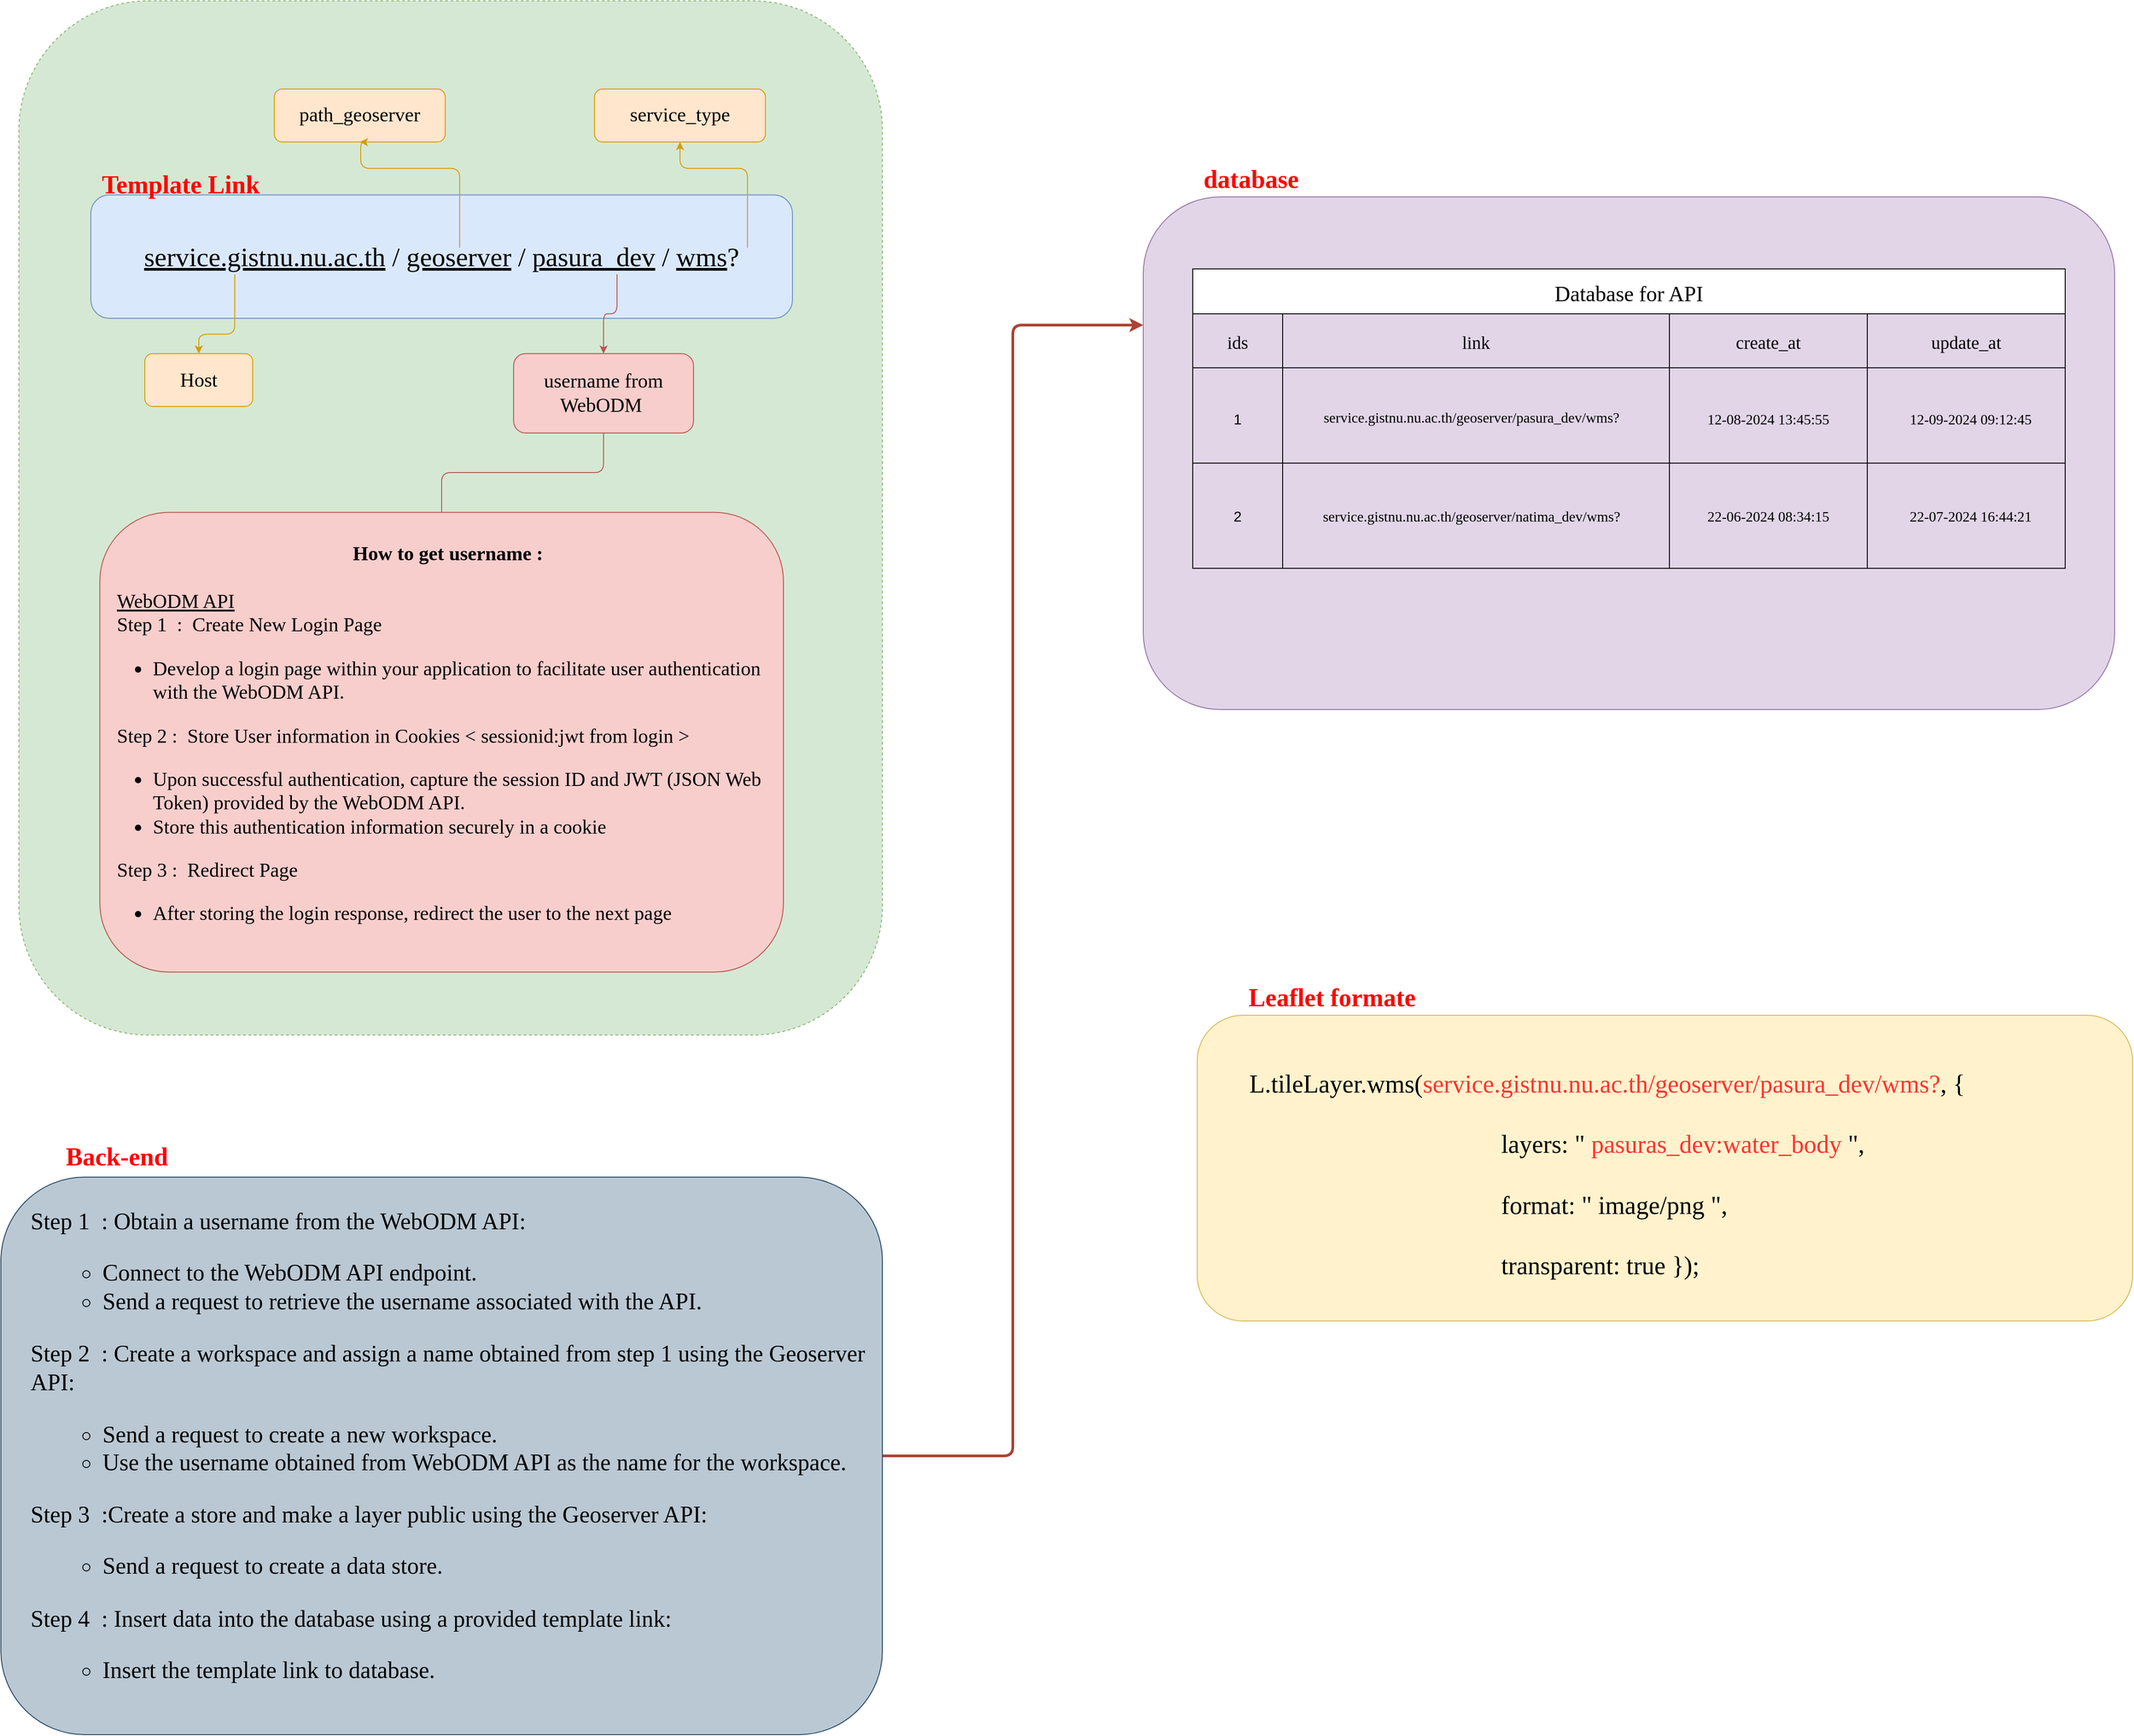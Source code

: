 <mxfile version="24.2.8" type="github">
  <diagram name="Page-1" id="D-a-eieVtsCvVFc8nxiY">
    <mxGraphModel dx="4092" dy="1975" grid="1" gridSize="10" guides="1" tooltips="1" connect="1" arrows="1" fold="1" page="1" pageScale="1" pageWidth="827" pageHeight="1169" math="0" shadow="0">
      <root>
        <mxCell id="0" />
        <mxCell id="1" parent="0" />
        <mxCell id="LGXkmmJbCQYHeZerWq-j-21" value="" style="group;fontFamily=K2D;fontSource=https%3A%2F%2Ffonts.googleapis.com%2Fcss%3Ffamily%3DK2D;" vertex="1" connectable="0" parent="1">
          <mxGeometry x="-50" y="32" width="960" height="1150" as="geometry" />
        </mxCell>
        <mxCell id="LGXkmmJbCQYHeZerWq-j-20" value="" style="rounded=1;whiteSpace=wrap;html=1;dashed=1;fillColor=#d5e8d4;strokeColor=#82b366;fontFamily=K2D;fontSource=https%3A%2F%2Ffonts.googleapis.com%2Fcss%3Ffamily%3DK2D;" vertex="1" parent="LGXkmmJbCQYHeZerWq-j-21">
          <mxGeometry width="960" height="1150" as="geometry" />
        </mxCell>
        <mxCell id="LGXkmmJbCQYHeZerWq-j-2" value="Host" style="rounded=1;whiteSpace=wrap;html=1;fillColor=#ffe6cc;strokeColor=#d79b00;fontFamily=K2D;fontSource=https%3A%2F%2Ffonts.googleapis.com%2Fcss%3Ffamily%3DK2D;fontSize=22;" vertex="1" parent="LGXkmmJbCQYHeZerWq-j-21">
          <mxGeometry x="140" y="392.212" width="120" height="58.832" as="geometry" />
        </mxCell>
        <mxCell id="LGXkmmJbCQYHeZerWq-j-3" value="path_geoserver" style="rounded=1;whiteSpace=wrap;html=1;fillColor=#ffe6cc;strokeColor=#d79b00;fontFamily=K2D;fontSource=https%3A%2F%2Ffonts.googleapis.com%2Fcss%3Ffamily%3DK2D;fontSize=22;" vertex="1" parent="LGXkmmJbCQYHeZerWq-j-21">
          <mxGeometry x="284" y="98.053" width="190" height="58.832" as="geometry" />
        </mxCell>
        <mxCell id="LGXkmmJbCQYHeZerWq-j-19" style="edgeStyle=orthogonalEdgeStyle;rounded=1;orthogonalLoop=1;jettySize=auto;html=1;fillColor=#f8cecc;strokeColor=#b85450;curved=0;endArrow=none;endFill=0;fontFamily=K2D;fontSource=https%3A%2F%2Ffonts.googleapis.com%2Fcss%3Ffamily%3DK2D;" edge="1" parent="LGXkmmJbCQYHeZerWq-j-21" source="LGXkmmJbCQYHeZerWq-j-4" target="LGXkmmJbCQYHeZerWq-j-18">
          <mxGeometry relative="1" as="geometry" />
        </mxCell>
        <mxCell id="LGXkmmJbCQYHeZerWq-j-4" value="username from WebODM&amp;nbsp;" style="rounded=1;whiteSpace=wrap;html=1;fillColor=#f8cecc;strokeColor=#b85450;fontFamily=K2D;fontSource=https%3A%2F%2Ffonts.googleapis.com%2Fcss%3Ffamily%3DK2D;fontSize=22;" vertex="1" parent="LGXkmmJbCQYHeZerWq-j-21">
          <mxGeometry x="550" y="392.212" width="200" height="88.248" as="geometry" />
        </mxCell>
        <mxCell id="LGXkmmJbCQYHeZerWq-j-5" value="service_type" style="rounded=1;whiteSpace=wrap;html=1;fillColor=#ffe6cc;strokeColor=#d79b00;fontFamily=K2D;fontSource=https%3A%2F%2Ffonts.googleapis.com%2Fcss%3Ffamily%3DK2D;fontSize=22;" vertex="1" parent="LGXkmmJbCQYHeZerWq-j-21">
          <mxGeometry x="640" y="98.053" width="190" height="58.832" as="geometry" />
        </mxCell>
        <mxCell id="LGXkmmJbCQYHeZerWq-j-12" value="" style="group;fontFamily=K2D;fontSource=https%3A%2F%2Ffonts.googleapis.com%2Fcss%3Ffamily%3DK2D;" vertex="1" connectable="0" parent="LGXkmmJbCQYHeZerWq-j-21">
          <mxGeometry x="80" y="215.717" width="780" height="137.274" as="geometry" />
        </mxCell>
        <mxCell id="LGXkmmJbCQYHeZerWq-j-1" value="&lt;font data-font-src=&quot;https://fonts.googleapis.com/css?family=K2D&quot; style=&quot;font-size: 30px;&quot;&gt;&lt;u&gt;service.gistnu.nu.ac.th&lt;/u&gt; / &lt;u&gt;geoserver&lt;/u&gt; / &lt;u&gt;pasura_dev&lt;/u&gt; / &lt;u&gt;wms&lt;/u&gt;?&lt;/font&gt;" style="rounded=1;whiteSpace=wrap;html=1;fillColor=#dae8fc;strokeColor=#6c8ebf;fontSize=30;fontFamily=K2D;fontSource=https%3A%2F%2Ffonts.googleapis.com%2Fcss%3Ffamily%3DK2D;" vertex="1" parent="LGXkmmJbCQYHeZerWq-j-12">
          <mxGeometry width="780" height="137.274" as="geometry" />
        </mxCell>
        <mxCell id="LGXkmmJbCQYHeZerWq-j-7" value="" style="rounded=1;whiteSpace=wrap;html=1;fillColor=none;dashed=1;strokeColor=none;fontFamily=K2D;fontSource=https%3A%2F%2Ffonts.googleapis.com%2Fcss%3Ffamily%3DK2D;" vertex="1" parent="LGXkmmJbCQYHeZerWq-j-12">
          <mxGeometry y="39.221" width="320" height="49.027" as="geometry" />
        </mxCell>
        <mxCell id="LGXkmmJbCQYHeZerWq-j-8" value="" style="rounded=1;whiteSpace=wrap;html=1;fillColor=none;dashed=1;strokeColor=none;fontFamily=K2D;fontSource=https%3A%2F%2Ffonts.googleapis.com%2Fcss%3Ffamily%3DK2D;" vertex="1" parent="LGXkmmJbCQYHeZerWq-j-12">
          <mxGeometry x="340" y="58.832" width="140" height="49.027" as="geometry" />
        </mxCell>
        <mxCell id="LGXkmmJbCQYHeZerWq-j-9" value="" style="rounded=1;whiteSpace=wrap;html=1;fillColor=none;dashed=1;strokeColor=none;fontFamily=K2D;fontSource=https%3A%2F%2Ffonts.googleapis.com%2Fcss%3Ffamily%3DK2D;" vertex="1" parent="LGXkmmJbCQYHeZerWq-j-12">
          <mxGeometry x="500" y="39.221" width="170" height="49.027" as="geometry" />
        </mxCell>
        <mxCell id="LGXkmmJbCQYHeZerWq-j-11" value="" style="rounded=1;whiteSpace=wrap;html=1;fillColor=none;dashed=1;strokeColor=none;fontFamily=K2D;fontSource=https%3A%2F%2Ffonts.googleapis.com%2Fcss%3Ffamily%3DK2D;" vertex="1" parent="LGXkmmJbCQYHeZerWq-j-12">
          <mxGeometry x="690" y="58.832" width="80" height="44.124" as="geometry" />
        </mxCell>
        <mxCell id="LGXkmmJbCQYHeZerWq-j-13" style="edgeStyle=orthogonalEdgeStyle;rounded=1;orthogonalLoop=1;jettySize=auto;html=1;exitX=0.5;exitY=1;exitDx=0;exitDy=0;curved=0;fillColor=#ffe6cc;strokeColor=#d79b00;fontFamily=K2D;fontSource=https%3A%2F%2Ffonts.googleapis.com%2Fcss%3Ffamily%3DK2D;" edge="1" parent="LGXkmmJbCQYHeZerWq-j-21" source="LGXkmmJbCQYHeZerWq-j-7" target="LGXkmmJbCQYHeZerWq-j-2">
          <mxGeometry relative="1" as="geometry">
            <Array as="points">
              <mxPoint x="240" y="370.641" />
              <mxPoint x="200" y="370.641" />
            </Array>
          </mxGeometry>
        </mxCell>
        <mxCell id="LGXkmmJbCQYHeZerWq-j-14" style="edgeStyle=orthogonalEdgeStyle;rounded=1;orthogonalLoop=1;jettySize=auto;html=1;exitX=0.5;exitY=0;exitDx=0;exitDy=0;fillColor=#ffe6cc;strokeColor=#d79b00;curved=0;entryX=0.5;entryY=1;entryDx=0;entryDy=0;fontFamily=K2D;fontSource=https%3A%2F%2Ffonts.googleapis.com%2Fcss%3Ffamily%3DK2D;" edge="1" parent="LGXkmmJbCQYHeZerWq-j-21" source="LGXkmmJbCQYHeZerWq-j-8" target="LGXkmmJbCQYHeZerWq-j-3">
          <mxGeometry relative="1" as="geometry">
            <Array as="points">
              <mxPoint x="490" y="186.301" />
              <mxPoint x="380" y="186.301" />
            </Array>
          </mxGeometry>
        </mxCell>
        <mxCell id="LGXkmmJbCQYHeZerWq-j-15" style="edgeStyle=orthogonalEdgeStyle;rounded=1;orthogonalLoop=1;jettySize=auto;html=1;exitX=0.5;exitY=1;exitDx=0;exitDy=0;curved=0;fillColor=#f8cecc;strokeColor=#b85450;fontFamily=K2D;fontSource=https%3A%2F%2Ffonts.googleapis.com%2Fcss%3Ffamily%3DK2D;" edge="1" parent="LGXkmmJbCQYHeZerWq-j-21" source="LGXkmmJbCQYHeZerWq-j-9" target="LGXkmmJbCQYHeZerWq-j-4">
          <mxGeometry relative="1" as="geometry" />
        </mxCell>
        <mxCell id="LGXkmmJbCQYHeZerWq-j-17" style="edgeStyle=orthogonalEdgeStyle;rounded=1;orthogonalLoop=1;jettySize=auto;html=1;exitX=0.5;exitY=0;exitDx=0;exitDy=0;entryX=0.5;entryY=1;entryDx=0;entryDy=0;curved=0;fillColor=#ffe6cc;strokeColor=#d79b00;fontFamily=K2D;fontSource=https%3A%2F%2Ffonts.googleapis.com%2Fcss%3Ffamily%3DK2D;" edge="1" parent="LGXkmmJbCQYHeZerWq-j-21" source="LGXkmmJbCQYHeZerWq-j-11" target="LGXkmmJbCQYHeZerWq-j-5">
          <mxGeometry relative="1" as="geometry">
            <Array as="points">
              <mxPoint x="810" y="186.301" />
              <mxPoint x="735" y="186.301" />
            </Array>
          </mxGeometry>
        </mxCell>
        <mxCell id="LGXkmmJbCQYHeZerWq-j-18" value="&lt;div style=&quot;&quot;&gt;&lt;b&gt;How to get username :&lt;/b&gt;&lt;/div&gt;&lt;div style=&quot;&quot;&gt;&lt;br&gt;&lt;/div&gt;&lt;div style=&quot;text-align: left;&quot;&gt;&lt;u&gt;WebODM API&lt;/u&gt;&lt;/div&gt;&lt;div style=&quot;text-align: left;&quot;&gt;Step 1 &amp;nbsp;: &amp;nbsp;Create New Login Page&lt;/div&gt;&lt;div style=&quot;text-align: left;&quot;&gt;&lt;ul&gt;&lt;li style=&quot;border: 0px solid rgb(227, 227, 227); box-sizing: border-box; --tw-border-spacing-x: 0; --tw-border-spacing-y: 0; --tw-translate-x: 0; --tw-translate-y: 0; --tw-rotate: 0; --tw-skew-x: 0; --tw-skew-y: 0; --tw-scale-x: 1; --tw-scale-y: 1; --tw-pan-x: ; --tw-pan-y: ; --tw-pinch-zoom: ; --tw-scroll-snap-strictness: proximity; --tw-gradient-from-position: ; --tw-gradient-via-position: ; --tw-gradient-to-position: ; --tw-ordinal: ; --tw-slashed-zero: ; --tw-numeric-figure: ; --tw-numeric-spacing: ; --tw-numeric-fraction: ; --tw-ring-inset: ; --tw-ring-offset-width: 0px; --tw-ring-offset-color: #fff; --tw-ring-color: rgba(69,89,164,0.5); --tw-ring-offset-shadow: 0 0 transparent; --tw-ring-shadow: 0 0 transparent; --tw-shadow: 0 0 transparent; --tw-shadow-colored: 0 0 transparent; --tw-blur: ; --tw-brightness: ; --tw-contrast: ; --tw-grayscale: ; --tw-hue-rotate: ; --tw-invert: ; --tw-saturate: ; --tw-sepia: ; --tw-drop-shadow: ; --tw-backdrop-blur: ; --tw-backdrop-brightness: ; --tw-backdrop-contrast: ; --tw-backdrop-grayscale: ; --tw-backdrop-hue-rotate: ; --tw-backdrop-invert: ; --tw-backdrop-opacity: ; --tw-backdrop-saturate: ; --tw-backdrop-sepia: ; --tw-contain-size: ; --tw-contain-layout: ; --tw-contain-paint: ; --tw-contain-style: ; margin-bottom: 0px; margin-top: 0px; padding-left: 0px;&quot;&gt;Develop a login page within your application to facilitate user authentication with the WebODM API.&lt;/li&gt;&lt;/ul&gt;&lt;/div&gt;&lt;div style=&quot;text-align: left;&quot;&gt;Step 2 : &amp;nbsp;Store User information in Cookies &amp;lt; sessionid:jwt from login &amp;gt;&lt;/div&gt;&lt;div style=&quot;text-align: left;&quot;&gt;&lt;ul&gt;&lt;li style=&quot;border: 0px solid rgb(227, 227, 227); box-sizing: border-box; --tw-border-spacing-x: 0; --tw-border-spacing-y: 0; --tw-translate-x: 0; --tw-translate-y: 0; --tw-rotate: 0; --tw-skew-x: 0; --tw-skew-y: 0; --tw-scale-x: 1; --tw-scale-y: 1; --tw-pan-x: ; --tw-pan-y: ; --tw-pinch-zoom: ; --tw-scroll-snap-strictness: proximity; --tw-gradient-from-position: ; --tw-gradient-via-position: ; --tw-gradient-to-position: ; --tw-ordinal: ; --tw-slashed-zero: ; --tw-numeric-figure: ; --tw-numeric-spacing: ; --tw-numeric-fraction: ; --tw-ring-inset: ; --tw-ring-offset-width: 0px; --tw-ring-offset-color: #fff; --tw-ring-color: rgba(69,89,164,0.5); --tw-ring-offset-shadow: 0 0 transparent; --tw-ring-shadow: 0 0 transparent; --tw-shadow: 0 0 transparent; --tw-shadow-colored: 0 0 transparent; --tw-blur: ; --tw-brightness: ; --tw-contrast: ; --tw-grayscale: ; --tw-hue-rotate: ; --tw-invert: ; --tw-saturate: ; --tw-sepia: ; --tw-drop-shadow: ; --tw-backdrop-blur: ; --tw-backdrop-brightness: ; --tw-backdrop-contrast: ; --tw-backdrop-grayscale: ; --tw-backdrop-hue-rotate: ; --tw-backdrop-invert: ; --tw-backdrop-opacity: ; --tw-backdrop-saturate: ; --tw-backdrop-sepia: ; --tw-contain-size: ; --tw-contain-layout: ; --tw-contain-paint: ; --tw-contain-style: ; margin-bottom: 0px; margin-top: 0px; padding-left: 0px;&quot;&gt;Upon successful authentication, capture the session ID and JWT (JSON Web Token) provided by the WebODM API.&lt;/li&gt;&lt;li style=&quot;border: 0px solid rgb(227, 227, 227); box-sizing: border-box; --tw-border-spacing-x: 0; --tw-border-spacing-y: 0; --tw-translate-x: 0; --tw-translate-y: 0; --tw-rotate: 0; --tw-skew-x: 0; --tw-skew-y: 0; --tw-scale-x: 1; --tw-scale-y: 1; --tw-pan-x: ; --tw-pan-y: ; --tw-pinch-zoom: ; --tw-scroll-snap-strictness: proximity; --tw-gradient-from-position: ; --tw-gradient-via-position: ; --tw-gradient-to-position: ; --tw-ordinal: ; --tw-slashed-zero: ; --tw-numeric-figure: ; --tw-numeric-spacing: ; --tw-numeric-fraction: ; --tw-ring-inset: ; --tw-ring-offset-width: 0px; --tw-ring-offset-color: #fff; --tw-ring-color: rgba(69,89,164,0.5); --tw-ring-offset-shadow: 0 0 transparent; --tw-ring-shadow: 0 0 transparent; --tw-shadow: 0 0 transparent; --tw-shadow-colored: 0 0 transparent; --tw-blur: ; --tw-brightness: ; --tw-contrast: ; --tw-grayscale: ; --tw-hue-rotate: ; --tw-invert: ; --tw-saturate: ; --tw-sepia: ; --tw-drop-shadow: ; --tw-backdrop-blur: ; --tw-backdrop-brightness: ; --tw-backdrop-contrast: ; --tw-backdrop-grayscale: ; --tw-backdrop-hue-rotate: ; --tw-backdrop-invert: ; --tw-backdrop-opacity: ; --tw-backdrop-saturate: ; --tw-backdrop-sepia: ; --tw-contain-size: ; --tw-contain-layout: ; --tw-contain-paint: ; --tw-contain-style: ; margin-bottom: 0px; margin-top: 0px; padding-left: 0px;&quot;&gt;Store this authentication information securely in a cookie&lt;/li&gt;&lt;/ul&gt;&lt;/div&gt;&lt;div style=&quot;text-align: left;&quot;&gt;Step 3 : &amp;nbsp;Redirect Page&lt;/div&gt;&lt;div style=&quot;text-align: left;&quot;&gt;&lt;ul&gt;&lt;li&gt;After storing the login response, redirect the user to the next page&lt;br&gt;&lt;/li&gt;&lt;/ul&gt;&lt;/div&gt;" style="rounded=1;whiteSpace=wrap;html=1;fillColor=#f8cecc;strokeColor=#b85450;fontFamily=K2D;fontSource=https%3A%2F%2Ffonts.googleapis.com%2Fcss%3Ffamily%3DK2D;fontSize=22;spacingLeft=18;spacingTop=4;spacingRight=4;" vertex="1" parent="LGXkmmJbCQYHeZerWq-j-21">
          <mxGeometry x="90" y="568.71" width="760" height="511.29" as="geometry" />
        </mxCell>
        <mxCell id="LGXkmmJbCQYHeZerWq-j-24" value="&lt;font data-font-src=&quot;https://fonts.googleapis.com/css?family=K2D&quot;&gt;&lt;font data-font-src=&quot;https://fonts.googleapis.com/css?family=K2D&quot; style=&quot;font-size: 28px;&quot;&gt;Template&amp;nbsp;&lt;/font&gt;&lt;span style=&quot;font-size: 28px;&quot;&gt;Link&lt;/span&gt;&lt;/font&gt;" style="text;html=1;align=center;verticalAlign=middle;whiteSpace=wrap;rounded=1;fillColor=none;strokeColor=none;fontColor=#FF0000;fontStyle=1;fontFamily=K2D;fontSource=https%3A%2F%2Ffonts.googleapis.com%2Fcss%3Ffamily%3DK2D;" vertex="1" parent="LGXkmmJbCQYHeZerWq-j-21">
          <mxGeometry x="80" y="184.34" width="200" height="39.221" as="geometry" />
        </mxCell>
        <mxCell id="LGXkmmJbCQYHeZerWq-j-107" value="" style="group" vertex="1" connectable="0" parent="1">
          <mxGeometry x="1260" y="1120" width="1040" height="380" as="geometry" />
        </mxCell>
        <mxCell id="LGXkmmJbCQYHeZerWq-j-23" value="&lt;br&gt;&lt;div&gt;&lt;font&gt;&lt;span style=&quot;font-size: 28px;&quot;&gt;&lt;div&gt;&amp;nbsp; &amp;nbsp; &amp;nbsp; &amp;nbsp; L.tileLayer.wms(&lt;font color=&quot;#ff3333&quot;&gt;service.gistnu.nu.ac.th/geoserver/pasura_dev/wms?&lt;/font&gt;, {&lt;/div&gt;&lt;div&gt;&lt;br&gt;&lt;/div&gt;&lt;div&gt;&amp;nbsp; &amp;nbsp; &amp;nbsp;&lt;span style=&quot;white-space: pre;&quot;&gt;&#x9;&lt;span style=&quot;white-space: pre;&quot;&gt;&#x9;&lt;span style=&quot;white-space: pre;&quot;&gt;&#x9;&lt;span style=&quot;white-space: pre;&quot;&gt;&#x9;&lt;span style=&quot;white-space: pre;&quot;&gt;&#x9;&lt;span style=&quot;white-space: pre;&quot;&gt;&#x9;&lt;/span&gt;&lt;/span&gt;&lt;/span&gt;&lt;/span&gt;&lt;/span&gt;&lt;/span&gt;layers: &quot; &lt;font color=&quot;#ff3333&quot;&gt;pasuras_dev:water_body&lt;/font&gt; &quot;,&lt;/div&gt;&lt;div&gt;&lt;br&gt;&lt;/div&gt;&lt;/span&gt;&lt;span style=&quot;font-size: 28px;&quot;&gt;&lt;div&gt;&lt;span style=&quot;white-space: pre;&quot;&gt;&lt;span style=&quot;white-space: pre;&quot;&gt;&lt;span style=&quot;white-space: pre;&quot;&gt;&lt;span style=&quot;white-space: pre;&quot;&gt;&#x9;&lt;span style=&quot;white-space: pre;&quot;&gt;&#x9;&lt;span style=&quot;white-space: pre;&quot;&gt;&#x9;&lt;span style=&quot;white-space: pre;&quot;&gt;&#x9;&lt;span style=&quot;white-space: pre;&quot;&gt;&#x9;&lt;span style=&quot;white-space: pre;&quot;&gt;&#x9;&lt;/span&gt;&lt;/span&gt;&lt;/span&gt;&lt;/span&gt;&lt;/span&gt;&lt;/span&gt;&lt;/span&gt;&lt;/span&gt;&lt;/span&gt;format: &quot; image/png &quot;,&lt;/div&gt;&lt;div&gt;&amp;nbsp;&amp;nbsp;&lt;/div&gt;&lt;div&gt;&amp;nbsp; &lt;span style=&quot;white-space: pre;&quot;&gt;&#x9;&lt;span style=&quot;white-space: pre;&quot;&gt;&#x9;&lt;span style=&quot;white-space: pre;&quot;&gt;&#x9;&lt;span style=&quot;white-space: pre;&quot;&gt;&#x9;&lt;span style=&quot;white-space: pre;&quot;&gt;&#x9;&lt;span style=&quot;white-space: pre;&quot;&gt;&#x9;&lt;/span&gt;&lt;/span&gt;&lt;/span&gt;&lt;/span&gt;&lt;/span&gt;&lt;/span&gt;transparent: true });&lt;/div&gt;&lt;/span&gt;&lt;/font&gt;&lt;/div&gt;" style="rounded=1;whiteSpace=wrap;html=1;fillColor=#fff2cc;strokeColor=#d6b656;fontFamily=K2D;fontSource=https%3A%2F%2Ffonts.googleapis.com%2Fcss%3Ffamily%3DK2D;align=left;" vertex="1" parent="LGXkmmJbCQYHeZerWq-j-107">
          <mxGeometry y="40" width="1040" height="340" as="geometry" />
        </mxCell>
        <mxCell id="LGXkmmJbCQYHeZerWq-j-106" value="&lt;span style=&quot;font-size: 28px;&quot;&gt;Leaflet formate&lt;/span&gt;" style="text;html=1;align=center;verticalAlign=middle;whiteSpace=wrap;rounded=1;fillColor=none;strokeColor=none;fontColor=#FF0000;fontStyle=1;fontFamily=K2D;fontSource=https%3A%2F%2Ffonts.googleapis.com%2Fcss%3Ffamily%3DK2D;" vertex="1" parent="LGXkmmJbCQYHeZerWq-j-107">
          <mxGeometry x="30" width="240" height="40" as="geometry" />
        </mxCell>
        <mxCell id="LGXkmmJbCQYHeZerWq-j-109" value="" style="group" vertex="1" connectable="0" parent="1">
          <mxGeometry x="1200" y="210" width="1080" height="610" as="geometry" />
        </mxCell>
        <mxCell id="LGXkmmJbCQYHeZerWq-j-105" value="" style="group" vertex="1" connectable="0" parent="LGXkmmJbCQYHeZerWq-j-109">
          <mxGeometry y="40" width="1080" height="570" as="geometry" />
        </mxCell>
        <mxCell id="LGXkmmJbCQYHeZerWq-j-22" value="&lt;div&gt;&lt;font&gt;&lt;span style=&quot;font-size: 11px;&quot;&gt;&lt;br&gt;&lt;/span&gt;&lt;/font&gt;&lt;/div&gt;&lt;div&gt;&lt;font style=&quot;font-size: 28px;&quot;&gt;&lt;span style=&quot;&quot;&gt;&lt;br&gt;&lt;/span&gt;&lt;/font&gt;&lt;/div&gt;" style="rounded=1;whiteSpace=wrap;html=1;verticalAlign=top;fontFamily=K2D;fontSource=https%3A%2F%2Ffonts.googleapis.com%2Fcss%3Ffamily%3DK2D;fillColor=#e1d5e7;strokeColor=#9673a6;" vertex="1" parent="LGXkmmJbCQYHeZerWq-j-105">
          <mxGeometry width="1080" height="570" as="geometry" />
        </mxCell>
        <mxCell id="LGXkmmJbCQYHeZerWq-j-46" value="Database for API" style="shape=table;childLayout=tableLayout;startSize=50;collapsible=0;recursiveResize=0;expand=0;fontSize=24;fontFamily=K2D;fontSource=https%3A%2F%2Ffonts.googleapis.com%2Fcss%3Ffamily%3DK2D;" vertex="1" parent="LGXkmmJbCQYHeZerWq-j-105">
          <mxGeometry x="55" y="80" width="970" height="333" as="geometry" />
        </mxCell>
        <mxCell id="LGXkmmJbCQYHeZerWq-j-47" value="" style="shape=tableRow;horizontal=0;swimlaneHead=0;swimlaneBody=0;top=0;left=0;strokeColor=inherit;bottom=0;right=0;dropTarget=0;fontStyle=0;fillColor=none;points=[[0,0.5],[1,0.5]];portConstraint=eastwest;startSize=0;collapsible=0;recursiveResize=0;expand=0;fontSize=16;fontFamily=K2D;fontSource=https%3A%2F%2Ffonts.googleapis.com%2Fcss%3Ffamily%3DK2D;" vertex="1" parent="LGXkmmJbCQYHeZerWq-j-46">
          <mxGeometry y="50" width="970" height="166" as="geometry" />
        </mxCell>
        <mxCell id="LGXkmmJbCQYHeZerWq-j-48" value="ids" style="swimlane;swimlaneHead=0;swimlaneBody=0;fontStyle=0;strokeColor=inherit;connectable=0;fillColor=none;startSize=60;collapsible=0;recursiveResize=0;expand=0;fontSize=20;fontFamily=K2D;fontSource=https%3A%2F%2Ffonts.googleapis.com%2Fcss%3Ffamily%3DK2D;" vertex="1" parent="LGXkmmJbCQYHeZerWq-j-47">
          <mxGeometry width="100" height="166" as="geometry">
            <mxRectangle width="100" height="166" as="alternateBounds" />
          </mxGeometry>
        </mxCell>
        <mxCell id="LGXkmmJbCQYHeZerWq-j-95" value="&lt;font style=&quot;font-size: 16px;&quot;&gt;1&lt;/font&gt;" style="text;html=1;align=center;verticalAlign=middle;whiteSpace=wrap;rounded=0;fontSize=13;" vertex="1" parent="LGXkmmJbCQYHeZerWq-j-48">
          <mxGeometry y="101.5" width="100" height="30" as="geometry" />
        </mxCell>
        <mxCell id="LGXkmmJbCQYHeZerWq-j-49" value="link" style="swimlane;swimlaneHead=0;swimlaneBody=0;fontStyle=0;strokeColor=inherit;connectable=0;fillColor=none;startSize=60;collapsible=0;recursiveResize=0;expand=0;fontSize=20;fontFamily=K2D;fontSource=https%3A%2F%2Ffonts.googleapis.com%2Fcss%3Ffamily%3DK2D;" vertex="1" parent="LGXkmmJbCQYHeZerWq-j-47">
          <mxGeometry x="100" width="430" height="166" as="geometry">
            <mxRectangle width="430" height="166" as="alternateBounds" />
          </mxGeometry>
        </mxCell>
        <mxCell id="LGXkmmJbCQYHeZerWq-j-98" value="&lt;font style=&quot;font-size: 16px;&quot;&gt;&lt;span style=&quot;font-family: K2D;&quot;&gt;service.gistnu.nu.ac.th&lt;/span&gt;&lt;span style=&quot;font-family: K2D;&quot;&gt;/&lt;/span&gt;&lt;span style=&quot;font-family: K2D;&quot;&gt;geoserver&lt;/span&gt;&lt;span style=&quot;font-family: K2D;&quot;&gt;/&lt;/span&gt;&lt;span style=&quot;font-family: K2D;&quot;&gt;pasura_dev&lt;/span&gt;&lt;span style=&quot;font-family: K2D;&quot;&gt;/&lt;/span&gt;&lt;span style=&quot;font-family: K2D;&quot;&gt;wms&lt;/span&gt;&lt;span style=&quot;font-family: K2D;&quot;&gt;?&lt;/span&gt;&lt;/font&gt;" style="text;html=1;align=center;verticalAlign=middle;whiteSpace=wrap;rounded=0;fontSize=13;" vertex="1" parent="LGXkmmJbCQYHeZerWq-j-49">
          <mxGeometry y="100" width="420" height="30" as="geometry" />
        </mxCell>
        <mxCell id="LGXkmmJbCQYHeZerWq-j-50" value="create_at" style="swimlane;swimlaneHead=0;swimlaneBody=0;fontStyle=0;strokeColor=inherit;connectable=0;fillColor=none;startSize=60;collapsible=0;recursiveResize=0;expand=0;fontSize=20;fontFamily=K2D;fontSource=https%3A%2F%2Ffonts.googleapis.com%2Fcss%3Ffamily%3DK2D;" vertex="1" parent="LGXkmmJbCQYHeZerWq-j-47">
          <mxGeometry x="530" width="220" height="166" as="geometry">
            <mxRectangle width="220" height="166" as="alternateBounds" />
          </mxGeometry>
        </mxCell>
        <mxCell id="LGXkmmJbCQYHeZerWq-j-100" value="&lt;font size=&quot;3&quot; face=&quot;K2D&quot;&gt;12-08-2024 13:45:55&lt;/font&gt;" style="text;html=1;align=center;verticalAlign=middle;whiteSpace=wrap;rounded=0;fontSize=13;" vertex="1" parent="LGXkmmJbCQYHeZerWq-j-50">
          <mxGeometry x="25" y="101.5" width="170" height="30" as="geometry" />
        </mxCell>
        <mxCell id="LGXkmmJbCQYHeZerWq-j-87" value="update_at" style="swimlane;swimlaneHead=0;swimlaneBody=0;fontStyle=0;strokeColor=inherit;connectable=0;fillColor=none;startSize=60;collapsible=0;recursiveResize=0;expand=0;fontSize=20;fontFamily=K2D;fontSource=https%3A%2F%2Ffonts.googleapis.com%2Fcss%3Ffamily%3DK2D;" vertex="1" parent="LGXkmmJbCQYHeZerWq-j-47">
          <mxGeometry x="750" width="220" height="166" as="geometry">
            <mxRectangle width="220" height="166" as="alternateBounds" />
          </mxGeometry>
        </mxCell>
        <mxCell id="LGXkmmJbCQYHeZerWq-j-103" value="&lt;font size=&quot;3&quot; face=&quot;K2D&quot;&gt;12-09-2024 09:12:45&lt;/font&gt;" style="text;html=1;align=center;verticalAlign=middle;whiteSpace=wrap;rounded=0;fontSize=13;" vertex="1" parent="LGXkmmJbCQYHeZerWq-j-87">
          <mxGeometry x="30" y="101.5" width="170" height="30" as="geometry" />
        </mxCell>
        <mxCell id="LGXkmmJbCQYHeZerWq-j-51" value="" style="shape=tableRow;horizontal=0;swimlaneHead=0;swimlaneBody=0;top=0;left=0;strokeColor=inherit;bottom=0;right=0;dropTarget=0;fontStyle=0;fillColor=none;points=[[0,0.5],[1,0.5]];portConstraint=eastwest;startSize=0;collapsible=0;recursiveResize=0;expand=0;fontSize=16;fontFamily=K2D;fontSource=https%3A%2F%2Ffonts.googleapis.com%2Fcss%3Ffamily%3DK2D;" vertex="1" parent="LGXkmmJbCQYHeZerWq-j-46">
          <mxGeometry y="216" width="970" height="117" as="geometry" />
        </mxCell>
        <mxCell id="LGXkmmJbCQYHeZerWq-j-52" value="" style="swimlane;swimlaneHead=0;swimlaneBody=0;fontStyle=0;connectable=0;strokeColor=inherit;fillColor=none;startSize=0;collapsible=0;recursiveResize=0;expand=0;fontSize=16;fontFamily=K2D;fontSource=https%3A%2F%2Ffonts.googleapis.com%2Fcss%3Ffamily%3DK2D;" vertex="1" parent="LGXkmmJbCQYHeZerWq-j-51">
          <mxGeometry width="100" height="117" as="geometry">
            <mxRectangle width="100" height="117" as="alternateBounds" />
          </mxGeometry>
        </mxCell>
        <mxCell id="LGXkmmJbCQYHeZerWq-j-97" value="&lt;font style=&quot;font-size: 16px;&quot;&gt;2&lt;/font&gt;" style="text;html=1;align=center;verticalAlign=middle;whiteSpace=wrap;rounded=0;fontSize=13;" vertex="1" parent="LGXkmmJbCQYHeZerWq-j-52">
          <mxGeometry y="43.5" width="100" height="30" as="geometry" />
        </mxCell>
        <mxCell id="LGXkmmJbCQYHeZerWq-j-53" value="" style="swimlane;swimlaneHead=0;swimlaneBody=0;fontStyle=0;connectable=0;strokeColor=inherit;fillColor=none;startSize=0;collapsible=0;recursiveResize=0;expand=0;fontSize=20;fontFamily=K2D;fontSource=https%3A%2F%2Ffonts.googleapis.com%2Fcss%3Ffamily%3DK2D;" vertex="1" parent="LGXkmmJbCQYHeZerWq-j-51">
          <mxGeometry x="100" width="430" height="117" as="geometry">
            <mxRectangle width="430" height="117" as="alternateBounds" />
          </mxGeometry>
        </mxCell>
        <mxCell id="LGXkmmJbCQYHeZerWq-j-99" value="&lt;font style=&quot;font-size: 16px;&quot;&gt;&lt;span style=&quot;font-family: K2D;&quot;&gt;service.gistnu.nu.ac.th&lt;/span&gt;&lt;span style=&quot;font-family: K2D;&quot;&gt;/&lt;/span&gt;&lt;span style=&quot;font-family: K2D;&quot;&gt;geoserver&lt;/span&gt;&lt;span style=&quot;font-family: K2D;&quot;&gt;/natima&lt;/span&gt;&lt;span style=&quot;font-family: K2D;&quot;&gt;_dev&lt;/span&gt;&lt;span style=&quot;font-family: K2D;&quot;&gt;/&lt;/span&gt;&lt;span style=&quot;font-family: K2D;&quot;&gt;wms&lt;/span&gt;&lt;span style=&quot;font-family: K2D;&quot;&gt;?&lt;/span&gt;&lt;/font&gt;" style="text;html=1;align=center;verticalAlign=middle;whiteSpace=wrap;rounded=0;fontSize=13;" vertex="1" parent="LGXkmmJbCQYHeZerWq-j-53">
          <mxGeometry y="43.5" width="420" height="30" as="geometry" />
        </mxCell>
        <mxCell id="LGXkmmJbCQYHeZerWq-j-54" value="" style="swimlane;swimlaneHead=0;swimlaneBody=0;fontStyle=0;connectable=0;strokeColor=inherit;fillColor=none;startSize=0;collapsible=0;recursiveResize=0;expand=0;fontSize=20;fontFamily=K2D;fontSource=https%3A%2F%2Ffonts.googleapis.com%2Fcss%3Ffamily%3DK2D;" vertex="1" parent="LGXkmmJbCQYHeZerWq-j-51">
          <mxGeometry x="530" width="220" height="117" as="geometry">
            <mxRectangle width="220" height="117" as="alternateBounds" />
          </mxGeometry>
        </mxCell>
        <mxCell id="LGXkmmJbCQYHeZerWq-j-102" value="&lt;font size=&quot;3&quot; face=&quot;K2D&quot;&gt;22-06-2024 08:34:15&lt;/font&gt;" style="text;html=1;align=center;verticalAlign=middle;whiteSpace=wrap;rounded=0;fontSize=13;" vertex="1" parent="LGXkmmJbCQYHeZerWq-j-54">
          <mxGeometry x="25" y="43.5" width="170" height="30" as="geometry" />
        </mxCell>
        <mxCell id="LGXkmmJbCQYHeZerWq-j-88" style="swimlane;swimlaneHead=0;swimlaneBody=0;fontStyle=0;connectable=0;strokeColor=inherit;fillColor=none;startSize=0;collapsible=0;recursiveResize=0;expand=0;fontSize=20;fontFamily=K2D;fontSource=https%3A%2F%2Ffonts.googleapis.com%2Fcss%3Ffamily%3DK2D;" vertex="1" parent="LGXkmmJbCQYHeZerWq-j-51">
          <mxGeometry x="750" width="220" height="117" as="geometry">
            <mxRectangle width="220" height="117" as="alternateBounds" />
          </mxGeometry>
        </mxCell>
        <mxCell id="LGXkmmJbCQYHeZerWq-j-104" value="&lt;font size=&quot;3&quot; face=&quot;K2D&quot;&gt;22-07-2024 16:44:21&lt;/font&gt;" style="text;html=1;align=center;verticalAlign=middle;whiteSpace=wrap;rounded=0;fontSize=13;" vertex="1" parent="LGXkmmJbCQYHeZerWq-j-88">
          <mxGeometry x="30" y="43.5" width="170" height="30" as="geometry" />
        </mxCell>
        <mxCell id="LGXkmmJbCQYHeZerWq-j-108" value="&lt;span style=&quot;font-size: 28px;&quot;&gt;database&lt;/span&gt;" style="text;html=1;align=center;verticalAlign=middle;whiteSpace=wrap;rounded=1;fillColor=none;strokeColor=none;fontColor=#FF0000;fontStyle=1;fontFamily=K2D;fontSource=https%3A%2F%2Ffonts.googleapis.com%2Fcss%3Ffamily%3DK2D;" vertex="1" parent="LGXkmmJbCQYHeZerWq-j-109">
          <mxGeometry width="240" height="40" as="geometry" />
        </mxCell>
        <mxCell id="LGXkmmJbCQYHeZerWq-j-113" style="edgeStyle=orthogonalEdgeStyle;rounded=1;orthogonalLoop=1;jettySize=auto;html=1;entryX=0;entryY=0.25;entryDx=0;entryDy=0;curved=0;fillColor=#fad9d5;strokeColor=#ae4132;strokeWidth=3;" edge="1" parent="1" source="LGXkmmJbCQYHeZerWq-j-110" target="LGXkmmJbCQYHeZerWq-j-22">
          <mxGeometry relative="1" as="geometry" />
        </mxCell>
        <mxCell id="LGXkmmJbCQYHeZerWq-j-114" value="" style="group" vertex="1" connectable="0" parent="1">
          <mxGeometry x="-70" y="1300" width="980" height="660" as="geometry" />
        </mxCell>
        <mxCell id="LGXkmmJbCQYHeZerWq-j-110" value="&lt;font style=&quot;font-size: 26px;&quot;&gt;Step 1 &amp;nbsp;:&amp;nbsp;Obtain a username from the WebODM API:&lt;br&gt;&lt;/font&gt;&lt;ol style=&quot;font-size: 26px;&quot;&gt;&lt;ul&gt;&lt;li&gt;&lt;font style=&quot;font-size: 26px;&quot;&gt;Connect to the WebODM API endpoint.&lt;br&gt;&lt;/font&gt;&lt;/li&gt;&lt;li&gt;&lt;font style=&quot;font-size: 26px;&quot;&gt;Send a request to retrieve the username associated with the API.&lt;/font&gt;&lt;/li&gt;&lt;/ul&gt;&lt;/ol&gt;&lt;font style=&quot;font-size: 26px;&quot;&gt;Step 2 &amp;nbsp;:&amp;nbsp;Create a workspace and assign a name obtained from step 1 using the Geoserver API:&lt;br&gt;&lt;/font&gt;&lt;ol style=&quot;font-size: 26px;&quot;&gt;&lt;ul&gt;&lt;li&gt;&lt;font style=&quot;font-size: 26px;&quot;&gt;Send a request to create a new workspace.&lt;br&gt;&lt;/font&gt;&lt;/li&gt;&lt;li&gt;&lt;font style=&quot;font-size: 26px;&quot;&gt;Use the username obtained from WebODM API as the name for the workspace.&lt;br&gt;&lt;/font&gt;&lt;/li&gt;&lt;/ul&gt;&lt;/ol&gt;&lt;font style=&quot;font-size: 26px;&quot;&gt;Step 3 &amp;nbsp;:Create a store and make a layer public using the Geoserver API:&lt;br&gt;&lt;/font&gt;&lt;ol style=&quot;font-size: 26px;&quot;&gt;&lt;ul&gt;&lt;li&gt;&lt;font style=&quot;font-size: 26px;&quot;&gt;Send a request to create a data store.&lt;/font&gt;&lt;/li&gt;&lt;/ul&gt;&lt;/ol&gt;&lt;font style=&quot;font-size: 26px;&quot;&gt;Step 4 &amp;nbsp;:&amp;nbsp;Insert data into the database using a provided template link:&lt;br&gt;&lt;/font&gt;&lt;ol style=&quot;font-size: 26px;&quot;&gt;&lt;ul&gt;&lt;li style=&quot;border: 0px solid rgb(227, 227, 227); box-sizing: border-box; margin-bottom: 0px; margin-top: 0px; padding-left: 0px;&quot;&gt;&lt;font style=&quot;font-size: 26px;&quot;&gt;Insert&amp;nbsp;the template link to database.&lt;/font&gt;&lt;/li&gt;&lt;/ul&gt;&lt;/ol&gt;" style="rounded=1;whiteSpace=wrap;html=1;fillColor=#bac8d3;strokeColor=#23445d;fontFamily=K2D;fontSource=https%3A%2F%2Ffonts.googleapis.com%2Fcss%3Ffamily%3DK2D;fontSize=27;align=left;spacingLeft=31;verticalAlign=top;spacingTop=26;" vertex="1" parent="LGXkmmJbCQYHeZerWq-j-114">
          <mxGeometry y="40" width="980" height="620" as="geometry" />
        </mxCell>
        <mxCell id="LGXkmmJbCQYHeZerWq-j-111" value="&lt;span style=&quot;font-size: 28px;&quot;&gt;Back-end&lt;/span&gt;" style="text;html=1;align=center;verticalAlign=middle;whiteSpace=wrap;rounded=1;fillColor=none;strokeColor=none;fontColor=#FF0000;fontStyle=1;fontFamily=K2D;fontSource=https%3A%2F%2Ffonts.googleapis.com%2Fcss%3Ffamily%3DK2D;" vertex="1" parent="LGXkmmJbCQYHeZerWq-j-114">
          <mxGeometry x="-0.003" width="258.462" height="33.016" as="geometry" />
        </mxCell>
      </root>
    </mxGraphModel>
  </diagram>
</mxfile>
